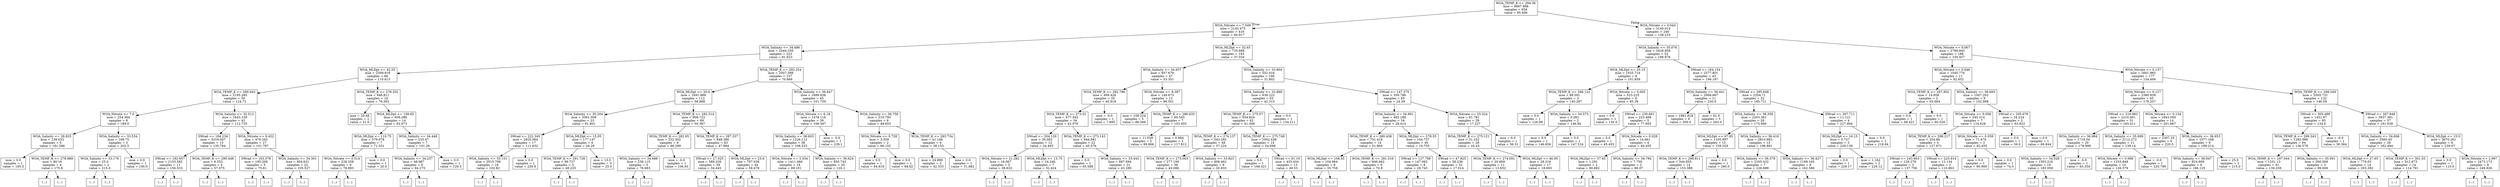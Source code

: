 digraph Tree {
node [shape=box] ;
0 [label="WOA_TEMP_K <= 294.36\nmse = 4667.988\nsamples = 656\nvalue = 95.406"] ;
1 [label="WOA_Nitrate <= 7.549\nmse = 2145.475\nsamples = 416\nvalue = 60.917"] ;
0 -> 1 [labeldistance=2.5, labelangle=45, headlabel="True"] ;
2 [label="WOA_Salinity <= 34.486\nmse = 2444.339\nsamples = 223\nvalue = 81.623"] ;
1 -> 2 ;
3 [label="WOA_MLDpt <= 42.55\nmse = 2309.918\nsamples = 66\nvalue = 110.613"] ;
2 -> 3 ;
4 [label="WOA_TEMP_K <= 280.043\nmse = 2195.285\nsamples = 50\nvalue = 124.72"] ;
3 -> 4 ;
5 [label="WOA_Nitrate <= 7.0\nmse = 254.364\nsamples = 8\nvalue = 189.0"] ;
4 -> 5 ;
6 [label="WOA_Salinity <= 28.925\nmse = 139.633\nsamples = 5\nvalue = 181.286"] ;
5 -> 6 ;
7 [label="mse = 0.0\nsamples = 1\nvalue = 195.0"] ;
6 -> 7 ;
8 [label="WOA_TEMP_K <= 278.889\nmse = 90.16\nsamples = 4\nvalue = 175.8"] ;
6 -> 8 ;
9 [label="(...)"] ;
8 -> 9 ;
12 [label="(...)"] ;
8 -> 12 ;
13 [label="WOA_Salinity <= 33.534\nmse = 168.75\nsamples = 3\nvalue = 202.5"] ;
5 -> 13 ;
14 [label="WOA_Salinity <= 33.176\nmse = 25.0\nsamples = 2\nvalue = 215.0"] ;
13 -> 14 ;
15 [label="(...)"] ;
14 -> 15 ;
16 [label="(...)"] ;
14 -> 16 ;
17 [label="mse = 0.0\nsamples = 1\nvalue = 190.0"] ;
13 -> 17 ;
18 [label="WOA_Salinity <= 32.513\nmse = 1643.159\nsamples = 42\nvalue = 112.735"] ;
4 -> 18 ;
19 [label="SWrad <= 184.234\nmse = 3316.007\nsamples = 15\nvalue = 135.784"] ;
18 -> 19 ;
20 [label="SWrad <= 182.657\nmse = 2153.582\nsamples = 11\nvalue = 156.533"] ;
19 -> 20 ;
21 [label="(...)"] ;
20 -> 21 ;
38 [label="(...)"] ;
20 -> 38 ;
39 [label="WOA_TEMP_K <= 290.448\nmse = 6.352\nsamples = 4\nvalue = 57.975"] ;
19 -> 39 ;
40 [label="(...)"] ;
39 -> 40 ;
41 [label="(...)"] ;
39 -> 41 ;
46 [label="WOA_Nitrate <= 0.432\nmse = 476.345\nsamples = 27\nvalue = 101.787"] ;
18 -> 46 ;
47 [label="SWrad <= 163.378\nmse = 195.209\nsamples = 5\nvalue = 75.61"] ;
46 -> 47 ;
48 [label="(...)"] ;
47 -> 48 ;
49 [label="(...)"] ;
47 -> 49 ;
56 [label="WOA_Salinity <= 34.301\nmse = 404.631\nsamples = 22\nvalue = 105.527"] ;
46 -> 56 ;
57 [label="(...)"] ;
56 -> 57 ;
98 [label="(...)"] ;
56 -> 98 ;
99 [label="WOA_TEMP_K <= 278.202\nmse = 946.811\nsamples = 16\nvalue = 76.562"] ;
3 -> 99 ;
100 [label="mse = 20.48\nsamples = 2\nvalue = 21.0"] ;
99 -> 100 ;
101 [label="WOA_MLDpt <= 158.85\nmse = 656.386\nsamples = 14\nvalue = 82.973"] ;
99 -> 101 ;
102 [label="WOA_MLDpt <= 110.75\nmse = 579.078\nsamples = 7\nvalue = 71.531"] ;
101 -> 102 ;
103 [label="WOA_Nitrate <= 0.514\nmse = 228.258\nsamples = 6\nvalue = 78.893"] ;
102 -> 103 ;
104 [label="(...)"] ;
103 -> 104 ;
105 [label="(...)"] ;
103 -> 105 ;
114 [label="mse = 0.0\nsamples = 1\nvalue = 20.0"] ;
102 -> 114 ;
115 [label="WOA_Salinity <= 34.446\nmse = 235.47\nsamples = 7\nvalue = 101.28"] ;
101 -> 115 ;
116 [label="WOA_Salinity <= 34.237\nmse = 48.987\nsamples = 6\nvalue = 94.275"] ;
115 -> 116 ;
117 [label="(...)"] ;
116 -> 117 ;
118 [label="(...)"] ;
116 -> 118 ;
127 [label="mse = 0.0\nsamples = 1\nvalue = 129.3"] ;
115 -> 127 ;
128 [label="WOA_TEMP_K <= 292.254\nmse = 2057.588\nsamples = 157\nvalue = 70.669"] ;
2 -> 128 ;
129 [label="WOA_MLDpt <= 20.6\nmse = 1691.869\nsamples = 112\nvalue = 58.888"] ;
128 -> 129 ;
130 [label="WOA_Salinity <= 35.204\nmse = 3361.008\nsamples = 23\nvalue = 91.801"] ;
129 -> 130 ;
131 [label="SWrad <= 222.345\nmse = 2925.084\nsamples = 17\nvalue = 111.632"] ;
130 -> 131 ;
132 [label="WOA_Salinity <= 35.151\nmse = 2015.706\nsamples = 16\nvalue = 102.82"] ;
131 -> 132 ;
133 [label="(...)"] ;
132 -> 133 ;
158 [label="(...)"] ;
132 -> 158 ;
159 [label="mse = 0.0\nsamples = 1\nvalue = 230.6"] ;
131 -> 159 ;
160 [label="WOA_MLDpt <= 15.05\nmse = 177.147\nsamples = 6\nvalue = 34.29"] ;
130 -> 160 ;
161 [label="WOA_TEMP_K <= 291.728\nmse = 99.727\nsamples = 3\nvalue = 48.225"] ;
160 -> 161 ;
162 [label="(...)"] ;
161 -> 162 ;
165 [label="(...)"] ;
161 -> 165 ;
166 [label="mse = 13.0\nsamples = 3\nvalue = 25.0"] ;
160 -> 166 ;
167 [label="WOA_TEMP_K <= 282.514\nmse = 908.722\nsamples = 89\nvalue = 50.387"] ;
129 -> 167 ;
168 [label="WOA_TEMP_K <= 282.05\nmse = 332.302\nsamples = 6\nvalue = 88.299"] ;
167 -> 168 ;
169 [label="WOA_Salinity <= 34.688\nmse = 238.115\nsamples = 5\nvalue = 78.983"] ;
168 -> 169 ;
170 [label="(...)"] ;
169 -> 170 ;
175 [label="(...)"] ;
169 -> 175 ;
176 [label="mse = -0.0\nsamples = 1\nvalue = 106.93"] ;
168 -> 176 ;
177 [label="WOA_TEMP_K <= 287.337\nmse = 848.386\nsamples = 83\nvalue = 47.984"] ;
167 -> 177 ;
178 [label="SWrad <= 27.025\nmse = 589.239\nsamples = 39\nvalue = 34.445"] ;
177 -> 178 ;
179 [label="(...)"] ;
178 -> 179 ;
180 [label="(...)"] ;
178 -> 180 ;
225 [label="WOA_MLDpt <= 23.6\nmse = 797.038\nsamples = 44\nvalue = 58.478"] ;
177 -> 225 ;
226 [label="(...)"] ;
225 -> 226 ;
229 [label="(...)"] ;
225 -> 229 ;
300 [label="WOA_Salinity <= 36.647\nmse = 1689.838\nsamples = 45\nvalue = 101.759"] ;
128 -> 300 ;
301 [label="WOA_Nitrate <= 6.18\nmse = 1478.116\nsamples = 39\nvalue = 108.397"] ;
300 -> 301 ;
302 [label="WOA_Salinity <= 36.603\nmse = 1226.112\nsamples = 38\nvalue = 106.323"] ;
301 -> 302 ;
303 [label="WOA_Nitrate <= 3.334\nmse = 1411.466\nsamples = 18\nvalue = 89.101"] ;
302 -> 303 ;
304 [label="(...)"] ;
303 -> 304 ;
325 [label="(...)"] ;
303 -> 325 ;
332 [label="WOA_Salinity <= 36.624\nmse = 650.743\nsamples = 20\nvalue = 120.1"] ;
302 -> 332 ;
333 [label="(...)"] ;
332 -> 333 ;
348 [label="(...)"] ;
332 -> 348 ;
355 [label="mse = -0.0\nsamples = 1\nvalue = 239.1"] ;
301 -> 355 ;
356 [label="WOA_Salinity <= 36.758\nmse = 210.793\nsamples = 6\nvalue = 48.653"] ;
300 -> 356 ;
357 [label="WOA_Nitrate <= 0.728\nmse = 3.559\nsamples = 2\nvalue = 66.152"] ;
356 -> 357 ;
358 [label="mse = 0.0\nsamples = 1\nvalue = 64.818"] ;
357 -> 358 ;
359 [label="mse = 0.0\nsamples = 1\nvalue = 68.82"] ;
357 -> 359 ;
360 [label="WOA_TEMP_K <= 293.734\nmse = 41.148\nsamples = 4\nvalue = 38.153"] ;
356 -> 360 ;
361 [label="mse = 24.889\nsamples = 3\nvalue = 42.333"] ;
360 -> 361 ;
362 [label="mse = 0.0\nsamples = 1\nvalue = 31.882"] ;
360 -> 362 ;
363 [label="WOA_MLDpt <= 32.65\nmse = 735.888\nsamples = 193\nvalue = 37.034"] ;
1 -> 363 ;
364 [label="WOA_Salinity <= 34.657\nmse = 957.679\nsamples = 47\nvalue = 53.351"] ;
363 -> 364 ;
365 [label="WOA_TEMP_K <= 282.786\nmse = 499.426\nsamples = 35\nvalue = 40.918"] ;
364 -> 365 ;
366 [label="WOA_TEMP_K <= 273.01\nmse = 477.343\nsamples = 34\nvalue = 42.076"] ;
365 -> 366 ;
367 [label="SWrad <= 204.129\nmse = 30.083\nsamples = 12\nvalue = 34.493"] ;
366 -> 367 ;
368 [label="WOA_Nitrate <= 21.282\nmse = 16.067\nsamples = 5\nvalue = 38.632"] ;
367 -> 368 ;
369 [label="(...)"] ;
368 -> 369 ;
370 [label="(...)"] ;
368 -> 370 ;
377 [label="WOA_MLDpt <= 13.75\nmse = 24.246\nsamples = 7\nvalue = 32.424"] ;
367 -> 377 ;
378 [label="(...)"] ;
377 -> 378 ;
379 [label="(...)"] ;
377 -> 379 ;
382 [label="WOA_TEMP_K <= 273.143\nmse = 644.981\nsamples = 22\nvalue = 45.576"] ;
366 -> 382 ;
383 [label="mse = 0.0\nsamples = 1\nvalue = 65.588"] ;
382 -> 383 ;
384 [label="WOA_Salinity <= 33.443\nmse = 667.694\nsamples = 21\nvalue = 43.289"] ;
382 -> 384 ;
385 [label="(...)"] ;
384 -> 385 ;
388 [label="(...)"] ;
384 -> 388 ;
401 [label="mse = -0.0\nsamples = 1\nvalue = 7.895"] ;
365 -> 401 ;
402 [label="WOA_Nitrate <= 8.387\nmse = 149.673\nsamples = 12\nvalue = 96.501"] ;
364 -> 402 ;
403 [label="mse = 109.224\nsamples = 5\nvalue = 86.566"] ;
402 -> 403 ;
404 [label="WOA_TEMP_K <= 286.635\nmse = 60.545\nsamples = 7\nvalue = 103.455"] ;
402 -> 404 ;
405 [label="mse = 11.028\nsamples = 5\nvalue = 99.866"] ;
404 -> 405 ;
406 [label="mse = 0.964\nsamples = 2\nvalue = 117.812"] ;
404 -> 406 ;
407 [label="WOA_Salinity <= 33.904\nmse = 552.016\nsamples = 146\nvalue = 31.802"] ;
363 -> 407 ;
408 [label="WOA_Salinity <= 33.899\nmse = 636.222\nsamples = 63\nvalue = 42.315"] ;
407 -> 408 ;
409 [label="WOA_TEMP_K <= 275.57\nmse = 554.824\nsamples = 62\nvalue = 41.368"] ;
408 -> 409 ;
410 [label="WOA_TEMP_K <= 274.137\nmse = 343.292\nsamples = 48\nvalue = 37.224"] ;
409 -> 410 ;
411 [label="WOA_TEMP_K <= 273.563\nmse = 277.159\nsamples = 39\nvalue = 40.086"] ;
410 -> 411 ;
412 [label="(...)"] ;
411 -> 412 ;
459 [label="(...)"] ;
411 -> 459 ;
464 [label="WOA_Salinity <= 33.823\nmse = 406.462\nsamples = 9\nvalue = 20.833"] ;
410 -> 464 ;
465 [label="(...)"] ;
464 -> 465 ;
470 [label="(...)"] ;
464 -> 470 ;
479 [label="WOA_TEMP_K <= 275.749\nmse = 1002.438\nsamples = 14\nvalue = 54.699"] ;
409 -> 479 ;
480 [label="mse = 0.0\nsamples = 1\nvalue = 168.421"] ;
479 -> 480 ;
481 [label="SWrad <= 61.19\nmse = 433.434\nsamples = 13\nvalue = 49.53"] ;
479 -> 481 ;
482 [label="(...)"] ;
481 -> 482 ;
483 [label="(...)"] ;
481 -> 483 ;
506 [label="mse = 0.0\nsamples = 1\nvalue = 134.211"] ;
408 -> 506 ;
507 [label="SWrad <= 147.375\nmse = 359.786\nsamples = 83\nvalue = 24.39"] ;
407 -> 507 ;
508 [label="WOA_Salinity <= 34.991\nmse = 482.188\nsamples = 54\nvalue = 28.414"] ;
507 -> 508 ;
509 [label="WOA_TEMP_K <= 280.438\nmse = 751.418\nsamples = 14\nvalue = 51.865"] ;
508 -> 509 ;
510 [label="WOA_MLDpt <= 108.45\nmse = 104.964\nsamples = 8\nvalue = 35.758"] ;
509 -> 510 ;
511 [label="(...)"] ;
510 -> 511 ;
518 [label="(...)"] ;
510 -> 518 ;
525 [label="WOA_TEMP_K <= 281.516\nmse = 846.462\nsamples = 6\nvalue = 70.9"] ;
509 -> 525 ;
526 [label="(...)"] ;
525 -> 526 ;
529 [label="(...)"] ;
525 -> 529 ;
534 [label="WOA_MLDpt <= 278.55\nmse = 104.757\nsamples = 40\nvalue = 19.755"] ;
508 -> 534 ;
535 [label="SWrad <= 127.786\nmse = 147.092\nsamples = 8\nvalue = 29.743"] ;
534 -> 535 ;
536 [label="(...)"] ;
535 -> 536 ;
545 [label="(...)"] ;
535 -> 545 ;
550 [label="SWrad <= 47.825\nmse = 58.236\nsamples = 32\nvalue = 17.014"] ;
534 -> 550 ;
551 [label="(...)"] ;
550 -> 551 ;
570 [label="(...)"] ;
550 -> 570 ;
577 [label="WOA_Nitrate <= 25.324\nmse = 61.781\nsamples = 29\nvalue = 17.227"] ;
507 -> 577 ;
578 [label="WOA_TEMP_K <= 275.121\nmse = 31.232\nsamples = 28\nvalue = 16.43"] ;
577 -> 578 ;
579 [label="WOA_TEMP_K <= 274.091\nmse = 20.809\nsamples = 11\nvalue = 13.652"] ;
578 -> 579 ;
580 [label="(...)"] ;
579 -> 580 ;
581 [label="(...)"] ;
579 -> 581 ;
596 [label="WOA_MLDpt <= 46.95\nmse = 28.316\nsamples = 17\nvalue = 18.693"] ;
578 -> 596 ;
597 [label="(...)"] ;
596 -> 597 ;
606 [label="(...)"] ;
596 -> 606 ;
623 [label="mse = 0.0\nsamples = 1\nvalue = 56.31"] ;
577 -> 623 ;
624 [label="WOA_Nitrate <= 0.044\nmse = 3149.014\nsamples = 240\nvalue = 158.233"] ;
0 -> 624 [labeldistance=2.5, labelangle=-45, headlabel="False"] ;
625 [label="WOA_Salinity <= 35.076\nmse = 3428.858\nsamples = 52\nvalue = 186.876"] ;
624 -> 625 ;
626 [label="WOA_MLDpt <= 25.15\nmse = 1025.714\nsamples = 9\nvalue = 101.859"] ;
625 -> 626 ;
627 [label="WOA_TEMP_K <= 298.122\nmse = 88.591\nsamples = 3\nvalue = 140.287"] ;
626 -> 627 ;
628 [label="mse = 0.0\nsamples = 1\nvalue = 126.98"] ;
627 -> 628 ;
629 [label="WOA_Salinity <= 34.575\nmse = 0.081\nsamples = 2\nvalue = 146.94"] ;
627 -> 629 ;
630 [label="mse = 0.0\nsamples = 1\nvalue = 146.656"] ;
629 -> 630 ;
631 [label="mse = 0.0\nsamples = 1\nvalue = 147.224"] ;
629 -> 631 ;
632 [label="WOA_Nitrate <= 0.005\nmse = 523.225\nsamples = 6\nvalue = 85.39"] ;
626 -> 632 ;
633 [label="mse = 0.0\nsamples = 1\nvalue = 130.0"] ;
632 -> 633 ;
634 [label="SWrad <= 230.661\nmse = 223.468\nsamples = 5\nvalue = 77.955"] ;
632 -> 634 ;
635 [label="mse = 0.0\nsamples = 1\nvalue = 45.455"] ;
634 -> 635 ;
636 [label="WOA_Nitrate <= 0.028\nmse = 14.661\nsamples = 4\nvalue = 84.455"] ;
634 -> 636 ;
637 [label="WOA_MLDpt <= 37.45\nmse = 1.291\nsamples = 2\nvalue = 80.682"] ;
636 -> 637 ;
638 [label="(...)"] ;
637 -> 638 ;
639 [label="(...)"] ;
637 -> 639 ;
640 [label="WOA_Salinity <= 34.784\nmse = 7.759\nsamples = 2\nvalue = 86.97"] ;
636 -> 640 ;
641 [label="(...)"] ;
640 -> 641 ;
642 [label="(...)"] ;
640 -> 642 ;
643 [label="SWrad <= 164.154\nmse = 2577.801\nsamples = 43\nvalue = 199.197"] ;
625 -> 643 ;
644 [label="WOA_Salinity <= 36.441\nmse = 2066.667\nsamples = 11\nvalue = 230.0"] ;
643 -> 644 ;
645 [label="mse = 1981.818\nsamples = 6\nvalue = 200.0"] ;
644 -> 645 ;
646 [label="mse = 81.0\nsamples = 5\nvalue = 263.0"] ;
644 -> 646 ;
647 [label="SWrad <= 295.648\nmse = 2204.71\nsamples = 32\nvalue = 185.721"] ;
643 -> 647 ;
648 [label="WOA_Salinity <= 36.358\nmse = 2203.361\nsamples = 28\nvalue = 175.966"] ;
647 -> 648 ;
649 [label="WOA_MLDpt <= 67.85\nmse = 1105.997\nsamples = 15\nvalue = 159.329"] ;
648 -> 649 ;
650 [label="WOA_TEMP_K <= 298.811\nmse = 344.855\nsamples = 14\nvalue = 153.389"] ;
649 -> 650 ;
651 [label="(...)"] ;
650 -> 651 ;
662 [label="(...)"] ;
650 -> 662 ;
667 [label="mse = 0.0\nsamples = 1\nvalue = 290.0"] ;
649 -> 667 ;
668 [label="WOA_Salinity <= 36.416\nmse = 2810.983\nsamples = 13\nvalue = 199.881"] ;
648 -> 668 ;
669 [label="WOA_Salinity <= 36.379\nmse = 2165.432\nsamples = 7\nvalue = 228.889"] ;
668 -> 669 ;
670 [label="(...)"] ;
669 -> 670 ;
671 [label="(...)"] ;
669 -> 671 ;
674 [label="WOA_Salinity <= 36.427\nmse = 1168.165\nsamples = 6\nvalue = 162.586"] ;
668 -> 674 ;
675 [label="(...)"] ;
674 -> 675 ;
676 [label="(...)"] ;
674 -> 676 ;
681 [label="SWrad <= 297.711\nmse = 11.121\nsamples = 4\nvalue = 227.994"] ;
647 -> 681 ;
682 [label="WOA_MLDpt <= 16.15\nmse = 0.727\nsamples = 3\nvalue = 229.139"] ;
681 -> 682 ;
683 [label="mse = 0.0\nsamples = 1\nvalue = 229.17"] ;
682 -> 683 ;
684 [label="mse = 1.162\nsamples = 2\nvalue = 229.12"] ;
682 -> 684 ;
685 [label="mse = 0.0\nsamples = 1\nvalue = 218.84"] ;
681 -> 685 ;
686 [label="WOA_Nitrate <= 0.067\nmse = 2789.845\nsamples = 188\nvalue = 150.457"] ;
624 -> 686 ;
687 [label="WOA_Nitrate <= 0.046\nmse = 1045.776\nsamples = 11\nvalue = 92.652"] ;
686 -> 687 ;
688 [label="WOA_TEMP_K <= 297.902\nmse = 14.958\nsamples = 2\nvalue = 63.684"] ;
687 -> 688 ;
689 [label="mse = 0.0\nsamples = 1\nvalue = 68.421"] ;
688 -> 689 ;
690 [label="mse = 0.0\nsamples = 1\nvalue = 60.526"] ;
688 -> 690 ;
691 [label="WOA_Salinity <= 36.693\nmse = 1007.202\nsamples = 9\nvalue = 102.998"] ;
687 -> 691 ;
692 [label="WOA_Nitrate <= 0.058\nmse = 545.314\nsamples = 7\nvalue = 118.628"] ;
691 -> 692 ;
693 [label="WOA_TEMP_K <= 298.217\nmse = 254.86\nsamples = 5\nvalue = 127.671"] ;
692 -> 693 ;
694 [label="SWrad <= 243.963\nmse = 129.278\nsamples = 3\nvalue = 137.756"] ;
693 -> 694 ;
695 [label="(...)"] ;
694 -> 695 ;
698 [label="(...)"] ;
694 -> 698 ;
699 [label="SWrad <= 223.914\nmse = 12.134\nsamples = 2\nvalue = 110.863"] ;
693 -> 699 ;
700 [label="(...)"] ;
699 -> 700 ;
701 [label="(...)"] ;
699 -> 701 ;
702 [label="WOA_Nitrate <= 0.059\nmse = 71.479\nsamples = 2\nvalue = 82.455"] ;
692 -> 702 ;
703 [label="mse = 0.0\nsamples = 1\nvalue = 90.909"] ;
702 -> 703 ;
704 [label="mse = 0.0\nsamples = 1\nvalue = 74.0"] ;
702 -> 704 ;
705 [label="SWrad <= 205.678\nmse = 24.224\nsamples = 2\nvalue = 63.922"] ;
691 -> 705 ;
706 [label="mse = 0.0\nsamples = 1\nvalue = 59.0"] ;
705 -> 706 ;
707 [label="mse = 0.0\nsamples = 1\nvalue = 68.844"] ;
705 -> 707 ;
708 [label="WOA_Nitrate <= 0.137\nmse = 2661.965\nsamples = 177\nvalue = 154.494"] ;
686 -> 708 ;
709 [label="WOA_Nitrate <= 0.127\nmse = 2380.939\nsamples = 45\nvalue = 178.207"] ;
708 -> 709 ;
710 [label="SWrad <= 216.962\nmse = 2210.401\nsamples = 31\nvalue = 165.411"] ;
709 -> 710 ;
711 [label="WOA_Salinity <= 36.984\nmse = 1719.54\nsamples = 20\nvalue = 178.999"] ;
710 -> 711 ;
712 [label="WOA_Salinity <= 34.028\nmse = 1303.216\nsamples = 19\nvalue = 183.058"] ;
711 -> 712 ;
713 [label="(...)"] ;
712 -> 713 ;
716 [label="(...)"] ;
712 -> 716 ;
733 [label="mse = -0.0\nsamples = 1\nvalue = 65.354"] ;
711 -> 733 ;
734 [label="WOA_Salinity <= 35.699\nmse = 2112.272\nsamples = 11\nvalue = 139.14"] ;
710 -> 734 ;
735 [label="WOA_Nitrate <= 0.068\nmse = 1253.848\nsamples = 10\nvalue = 126.579"] ;
734 -> 735 ;
736 [label="(...)"] ;
735 -> 736 ;
737 [label="(...)"] ;
735 -> 737 ;
754 [label="mse = -0.0\nsamples = 1\nvalue = 220.789"] ;
734 -> 754 ;
755 [label="WOA_Nitrate <= 0.134\nmse = 1843.056\nsamples = 14\nvalue = 201.667"] ;
709 -> 755 ;
756 [label="mse = 2307.25\nsamples = 6\nvalue = 220.5"] ;
755 -> 756 ;
757 [label="WOA_Salinity <= 36.653\nmse = 1077.168\nsamples = 8\nvalue = 188.214"] ;
755 -> 757 ;
758 [label="WOA_Salinity <= 36.647\nmse = 924.609\nsamples = 6\nvalue = 168.125"] ;
757 -> 758 ;
759 [label="(...)"] ;
758 -> 759 ;
762 [label="(...)"] ;
758 -> 762 ;
763 [label="mse = 25.0\nsamples = 2\nvalue = 215.0"] ;
757 -> 763 ;
764 [label="WOA_TEMP_K <= 299.549\nmse = 2505.731\nsamples = 132\nvalue = 146.59"] ;
708 -> 764 ;
765 [label="SWrad <= 305.489\nmse = 1451.97\nsamples = 95\nvalue = 134.6"] ;
764 -> 765 ;
766 [label="WOA_TEMP_K <= 299.343\nmse = 1282.989\nsamples = 94\nvalue = 136.578"] ;
765 -> 766 ;
767 [label="WOA_TEMP_K <= 297.044\nmse = 1251.13\nsamples = 91\nvalue = 139.238"] ;
766 -> 767 ;
768 [label="(...)"] ;
767 -> 768 ;
845 [label="(...)"] ;
767 -> 845 ;
918 [label="WOA_Salinity <= 35.091\nmse = 260.569\nsamples = 3\nvalue = 99.606"] ;
766 -> 918 ;
919 [label="(...)"] ;
918 -> 919 ;
920 [label="(...)"] ;
918 -> 920 ;
923 [label="mse = -0.0\nsamples = 1\nvalue = 36.364"] ;
765 -> 923 ;
924 [label="SWrad <= 267.849\nmse = 3937.381\nsamples = 37\nvalue = 181.638"] ;
764 -> 924 ;
925 [label="WOA_Salinity <= 34.606\nmse = 2560.45\nsamples = 28\nvalue = 162.494"] ;
924 -> 925 ;
926 [label="WOA_MLDpt <= 27.65\nmse = 779.03\nsamples = 14\nvalue = 203.382"] ;
925 -> 926 ;
927 [label="(...)"] ;
926 -> 927 ;
942 [label="(...)"] ;
926 -> 942 ;
951 [label="WOA_TEMP_K <= 301.55\nmse = 412.673\nsamples = 14\nvalue = 114.791"] ;
925 -> 951 ;
952 [label="(...)"] ;
951 -> 952 ;
971 [label="(...)"] ;
951 -> 971 ;
978 [label="WOA_MLDpt <= 15.0\nmse = 3670.261\nsamples = 9\nvalue = 239.07"] ;
924 -> 978 ;
979 [label="mse = 0.0\nsamples = 1\nvalue = 110.0"] ;
978 -> 979 ;
980 [label="WOA_Nitrate <= 2.997\nmse = 2472.173\nsamples = 8\nvalue = 249.826"] ;
978 -> 980 ;
981 [label="(...)"] ;
980 -> 981 ;
992 [label="(...)"] ;
980 -> 992 ;
}